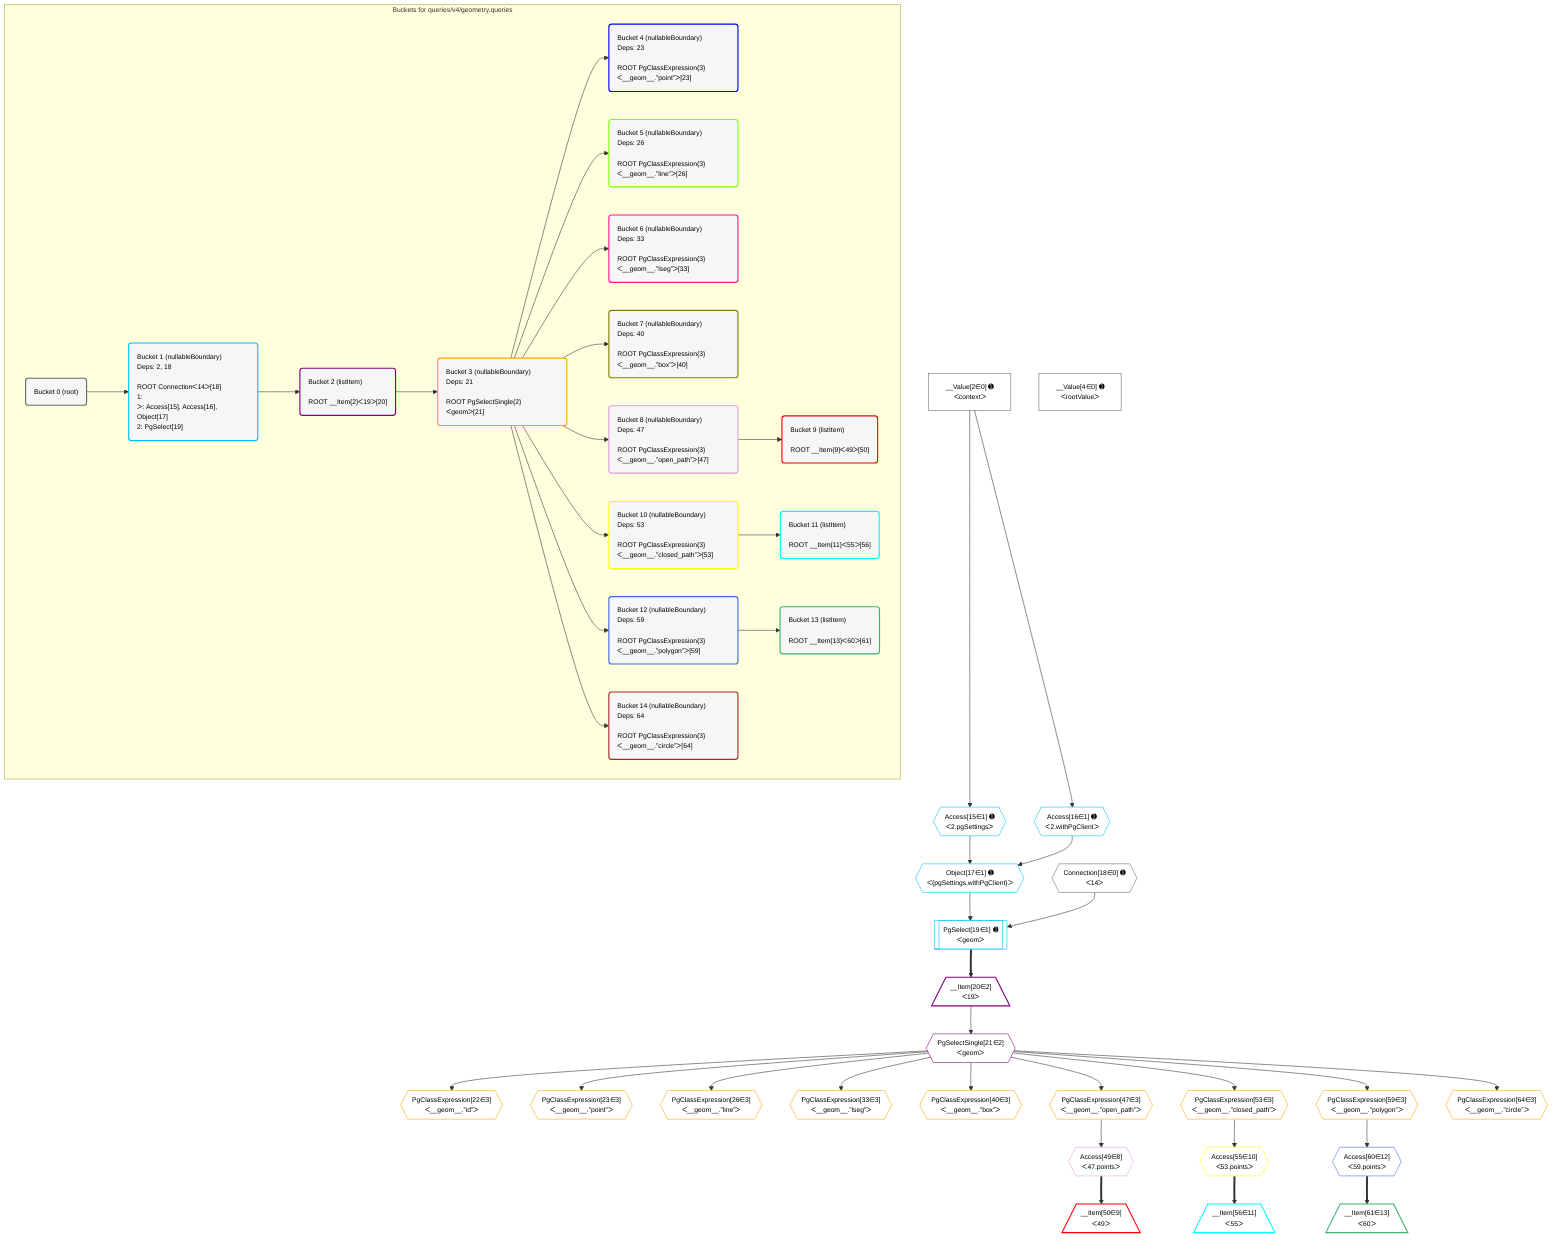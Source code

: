 %%{init: {'themeVariables': { 'fontSize': '12px'}}}%%
graph TD
    classDef path fill:#eee,stroke:#000,color:#000
    classDef plan fill:#fff,stroke-width:1px,color:#000
    classDef itemplan fill:#fff,stroke-width:2px,color:#000
    classDef unbatchedplan fill:#dff,stroke-width:1px,color:#000
    classDef sideeffectplan fill:#fcc,stroke-width:2px,color:#000
    classDef bucket fill:#f6f6f6,color:#000,stroke-width:2px,text-align:left


    %% plan dependencies
    __Value2["__Value[2∈0] ➊<br />ᐸcontextᐳ"]:::plan
    __Value4["__Value[4∈0] ➊<br />ᐸrootValueᐳ"]:::plan
    Connection18{{"Connection[18∈0] ➊<br />ᐸ14ᐳ"}}:::plan
    Object17{{"Object[17∈1] ➊<br />ᐸ{pgSettings,withPgClient}ᐳ"}}:::plan
    Access15{{"Access[15∈1] ➊<br />ᐸ2.pgSettingsᐳ"}}:::plan
    Access16{{"Access[16∈1] ➊<br />ᐸ2.withPgClientᐳ"}}:::plan
    Access15 & Access16 --> Object17
    PgSelect19[["PgSelect[19∈1] ➊<br />ᐸgeomᐳ"]]:::plan
    Object17 & Connection18 --> PgSelect19
    __Value2 --> Access15
    __Value2 --> Access16
    __Item20[/"__Item[20∈2]<br />ᐸ19ᐳ"\]:::itemplan
    PgSelect19 ==> __Item20
    PgSelectSingle21{{"PgSelectSingle[21∈2]<br />ᐸgeomᐳ"}}:::plan
    __Item20 --> PgSelectSingle21
    PgClassExpression22{{"PgClassExpression[22∈3]<br />ᐸ__geom__.”id”ᐳ"}}:::plan
    PgSelectSingle21 --> PgClassExpression22
    PgClassExpression23{{"PgClassExpression[23∈3]<br />ᐸ__geom__.”point”ᐳ"}}:::plan
    PgSelectSingle21 --> PgClassExpression23
    PgClassExpression26{{"PgClassExpression[26∈3]<br />ᐸ__geom__.”line”ᐳ"}}:::plan
    PgSelectSingle21 --> PgClassExpression26
    PgClassExpression33{{"PgClassExpression[33∈3]<br />ᐸ__geom__.”lseg”ᐳ"}}:::plan
    PgSelectSingle21 --> PgClassExpression33
    PgClassExpression40{{"PgClassExpression[40∈3]<br />ᐸ__geom__.”box”ᐳ"}}:::plan
    PgSelectSingle21 --> PgClassExpression40
    PgClassExpression47{{"PgClassExpression[47∈3]<br />ᐸ__geom__.”open_path”ᐳ"}}:::plan
    PgSelectSingle21 --> PgClassExpression47
    PgClassExpression53{{"PgClassExpression[53∈3]<br />ᐸ__geom__.”closed_path”ᐳ"}}:::plan
    PgSelectSingle21 --> PgClassExpression53
    PgClassExpression59{{"PgClassExpression[59∈3]<br />ᐸ__geom__.”polygon”ᐳ"}}:::plan
    PgSelectSingle21 --> PgClassExpression59
    PgClassExpression64{{"PgClassExpression[64∈3]<br />ᐸ__geom__.”circle”ᐳ"}}:::plan
    PgSelectSingle21 --> PgClassExpression64
    Access49{{"Access[49∈8]<br />ᐸ47.pointsᐳ"}}:::plan
    PgClassExpression47 --> Access49
    __Item50[/"__Item[50∈9]<br />ᐸ49ᐳ"\]:::itemplan
    Access49 ==> __Item50
    Access55{{"Access[55∈10]<br />ᐸ53.pointsᐳ"}}:::plan
    PgClassExpression53 --> Access55
    __Item56[/"__Item[56∈11]<br />ᐸ55ᐳ"\]:::itemplan
    Access55 ==> __Item56
    Access60{{"Access[60∈12]<br />ᐸ59.pointsᐳ"}}:::plan
    PgClassExpression59 --> Access60
    __Item61[/"__Item[61∈13]<br />ᐸ60ᐳ"\]:::itemplan
    Access60 ==> __Item61

    %% define steps

    subgraph "Buckets for queries/v4/geometry.queries"
    Bucket0("Bucket 0 (root)"):::bucket
    classDef bucket0 stroke:#696969
    class Bucket0,__Value2,__Value4,Connection18 bucket0
    Bucket1("Bucket 1 (nullableBoundary)<br />Deps: 2, 18<br /><br />ROOT Connectionᐸ14ᐳ[18]<br />1: <br />ᐳ: Access[15], Access[16], Object[17]<br />2: PgSelect[19]"):::bucket
    classDef bucket1 stroke:#00bfff
    class Bucket1,Access15,Access16,Object17,PgSelect19 bucket1
    Bucket2("Bucket 2 (listItem)<br /><br />ROOT __Item{2}ᐸ19ᐳ[20]"):::bucket
    classDef bucket2 stroke:#7f007f
    class Bucket2,__Item20,PgSelectSingle21 bucket2
    Bucket3("Bucket 3 (nullableBoundary)<br />Deps: 21<br /><br />ROOT PgSelectSingle{2}ᐸgeomᐳ[21]"):::bucket
    classDef bucket3 stroke:#ffa500
    class Bucket3,PgClassExpression22,PgClassExpression23,PgClassExpression26,PgClassExpression33,PgClassExpression40,PgClassExpression47,PgClassExpression53,PgClassExpression59,PgClassExpression64 bucket3
    Bucket4("Bucket 4 (nullableBoundary)<br />Deps: 23<br /><br />ROOT PgClassExpression{3}ᐸ__geom__.”point”ᐳ[23]"):::bucket
    classDef bucket4 stroke:#0000ff
    class Bucket4 bucket4
    Bucket5("Bucket 5 (nullableBoundary)<br />Deps: 26<br /><br />ROOT PgClassExpression{3}ᐸ__geom__.”line”ᐳ[26]"):::bucket
    classDef bucket5 stroke:#7fff00
    class Bucket5 bucket5
    Bucket6("Bucket 6 (nullableBoundary)<br />Deps: 33<br /><br />ROOT PgClassExpression{3}ᐸ__geom__.”lseg”ᐳ[33]"):::bucket
    classDef bucket6 stroke:#ff1493
    class Bucket6 bucket6
    Bucket7("Bucket 7 (nullableBoundary)<br />Deps: 40<br /><br />ROOT PgClassExpression{3}ᐸ__geom__.”box”ᐳ[40]"):::bucket
    classDef bucket7 stroke:#808000
    class Bucket7 bucket7
    Bucket8("Bucket 8 (nullableBoundary)<br />Deps: 47<br /><br />ROOT PgClassExpression{3}ᐸ__geom__.”open_path”ᐳ[47]"):::bucket
    classDef bucket8 stroke:#dda0dd
    class Bucket8,Access49 bucket8
    Bucket9("Bucket 9 (listItem)<br /><br />ROOT __Item{9}ᐸ49ᐳ[50]"):::bucket
    classDef bucket9 stroke:#ff0000
    class Bucket9,__Item50 bucket9
    Bucket10("Bucket 10 (nullableBoundary)<br />Deps: 53<br /><br />ROOT PgClassExpression{3}ᐸ__geom__.”closed_path”ᐳ[53]"):::bucket
    classDef bucket10 stroke:#ffff00
    class Bucket10,Access55 bucket10
    Bucket11("Bucket 11 (listItem)<br /><br />ROOT __Item{11}ᐸ55ᐳ[56]"):::bucket
    classDef bucket11 stroke:#00ffff
    class Bucket11,__Item56 bucket11
    Bucket12("Bucket 12 (nullableBoundary)<br />Deps: 59<br /><br />ROOT PgClassExpression{3}ᐸ__geom__.”polygon”ᐳ[59]"):::bucket
    classDef bucket12 stroke:#4169e1
    class Bucket12,Access60 bucket12
    Bucket13("Bucket 13 (listItem)<br /><br />ROOT __Item{13}ᐸ60ᐳ[61]"):::bucket
    classDef bucket13 stroke:#3cb371
    class Bucket13,__Item61 bucket13
    Bucket14("Bucket 14 (nullableBoundary)<br />Deps: 64<br /><br />ROOT PgClassExpression{3}ᐸ__geom__.”circle”ᐳ[64]"):::bucket
    classDef bucket14 stroke:#a52a2a
    class Bucket14 bucket14
    Bucket0 --> Bucket1
    Bucket1 --> Bucket2
    Bucket2 --> Bucket3
    Bucket3 --> Bucket4 & Bucket5 & Bucket6 & Bucket7 & Bucket8 & Bucket10 & Bucket12 & Bucket14
    Bucket8 --> Bucket9
    Bucket10 --> Bucket11
    Bucket12 --> Bucket13
    end